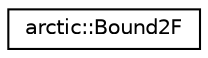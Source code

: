 digraph "Graphical Class Hierarchy"
{
 // LATEX_PDF_SIZE
  edge [fontname="Helvetica",fontsize="10",labelfontname="Helvetica",labelfontsize="10"];
  node [fontname="Helvetica",fontsize="10",shape=record];
  rankdir="LR";
  Node0 [label="arctic::Bound2F",height=0.2,width=0.4,color="black", fillcolor="white", style="filled",URL="$structarctic_1_1_bound2_f.html",tooltip=" "];
}
